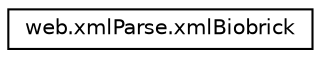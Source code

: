 digraph "Graphical Class Hierarchy"
{
  edge [fontname="Helvetica",fontsize="10",labelfontname="Helvetica",labelfontsize="10"];
  node [fontname="Helvetica",fontsize="10",shape=record];
  rankdir="LR";
  Node1 [label="web.xmlParse.xmlBiobrick",height=0.2,width=0.4,color="black", fillcolor="white", style="filled",URL="$classweb_1_1xml_parse_1_1xml_biobrick.html",tooltip="the class that can parse a xml to a biobrick object "];
}
